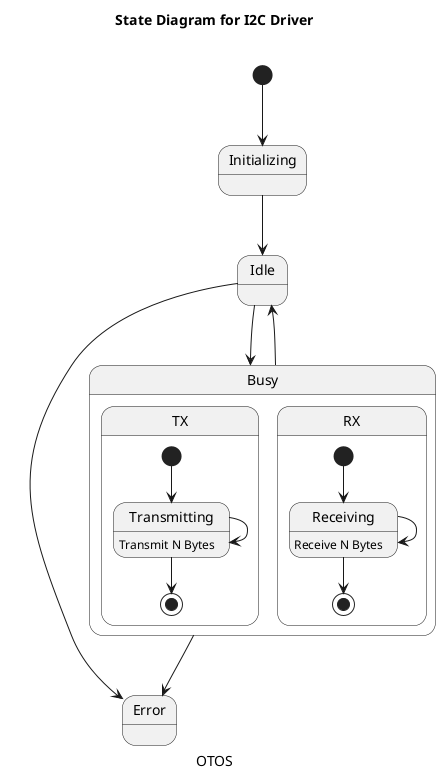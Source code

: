 @startuml STA_I2C_Driver
title State Diagram for I2C Driver\n
caption OTOS 

[*] --> Initializing
Initializing --> Idle 
Idle --> Error
Idle --> Busy
Busy --> Idle
Busy --> Error

state Busy {
    state TX {
        [*] --> Transmitting
        Transmitting : Transmit N Bytes
        Transmitting --> Transmitting
        Transmitting --> [*]
    }

    state RX {
        [*] --> Receiving
        Receiving : Receive N Bytes
        Receiving --> Receiving
        Receiving --> [*]
    
}

@enduml
